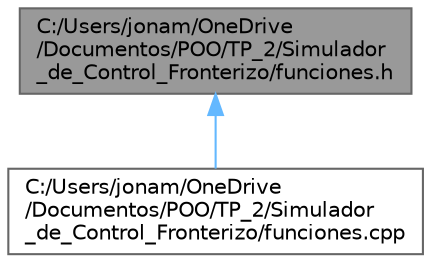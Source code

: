 digraph "C:/Users/jonam/OneDrive/Documentos/POO/TP_2/Simulador_de_Control_Fronterizo/funciones.h"
{
 // LATEX_PDF_SIZE
  bgcolor="transparent";
  edge [fontname=Helvetica,fontsize=10,labelfontname=Helvetica,labelfontsize=10];
  node [fontname=Helvetica,fontsize=10,shape=box,height=0.2,width=0.4];
  Node1 [id="Node000001",label="C:/Users/jonam/OneDrive\l/Documentos/POO/TP_2/Simulador\l_de_Control_Fronterizo/funciones.h",height=0.2,width=0.4,color="gray40", fillcolor="grey60", style="filled", fontcolor="black",tooltip=" "];
  Node1 -> Node2 [id="edge1_Node000001_Node000002",dir="back",color="steelblue1",style="solid",tooltip=" "];
  Node2 [id="Node000002",label="C:/Users/jonam/OneDrive\l/Documentos/POO/TP_2/Simulador\l_de_Control_Fronterizo/funciones.cpp",height=0.2,width=0.4,color="grey40", fillcolor="white", style="filled",URL="$funciones_8cpp.html",tooltip=" "];
}
